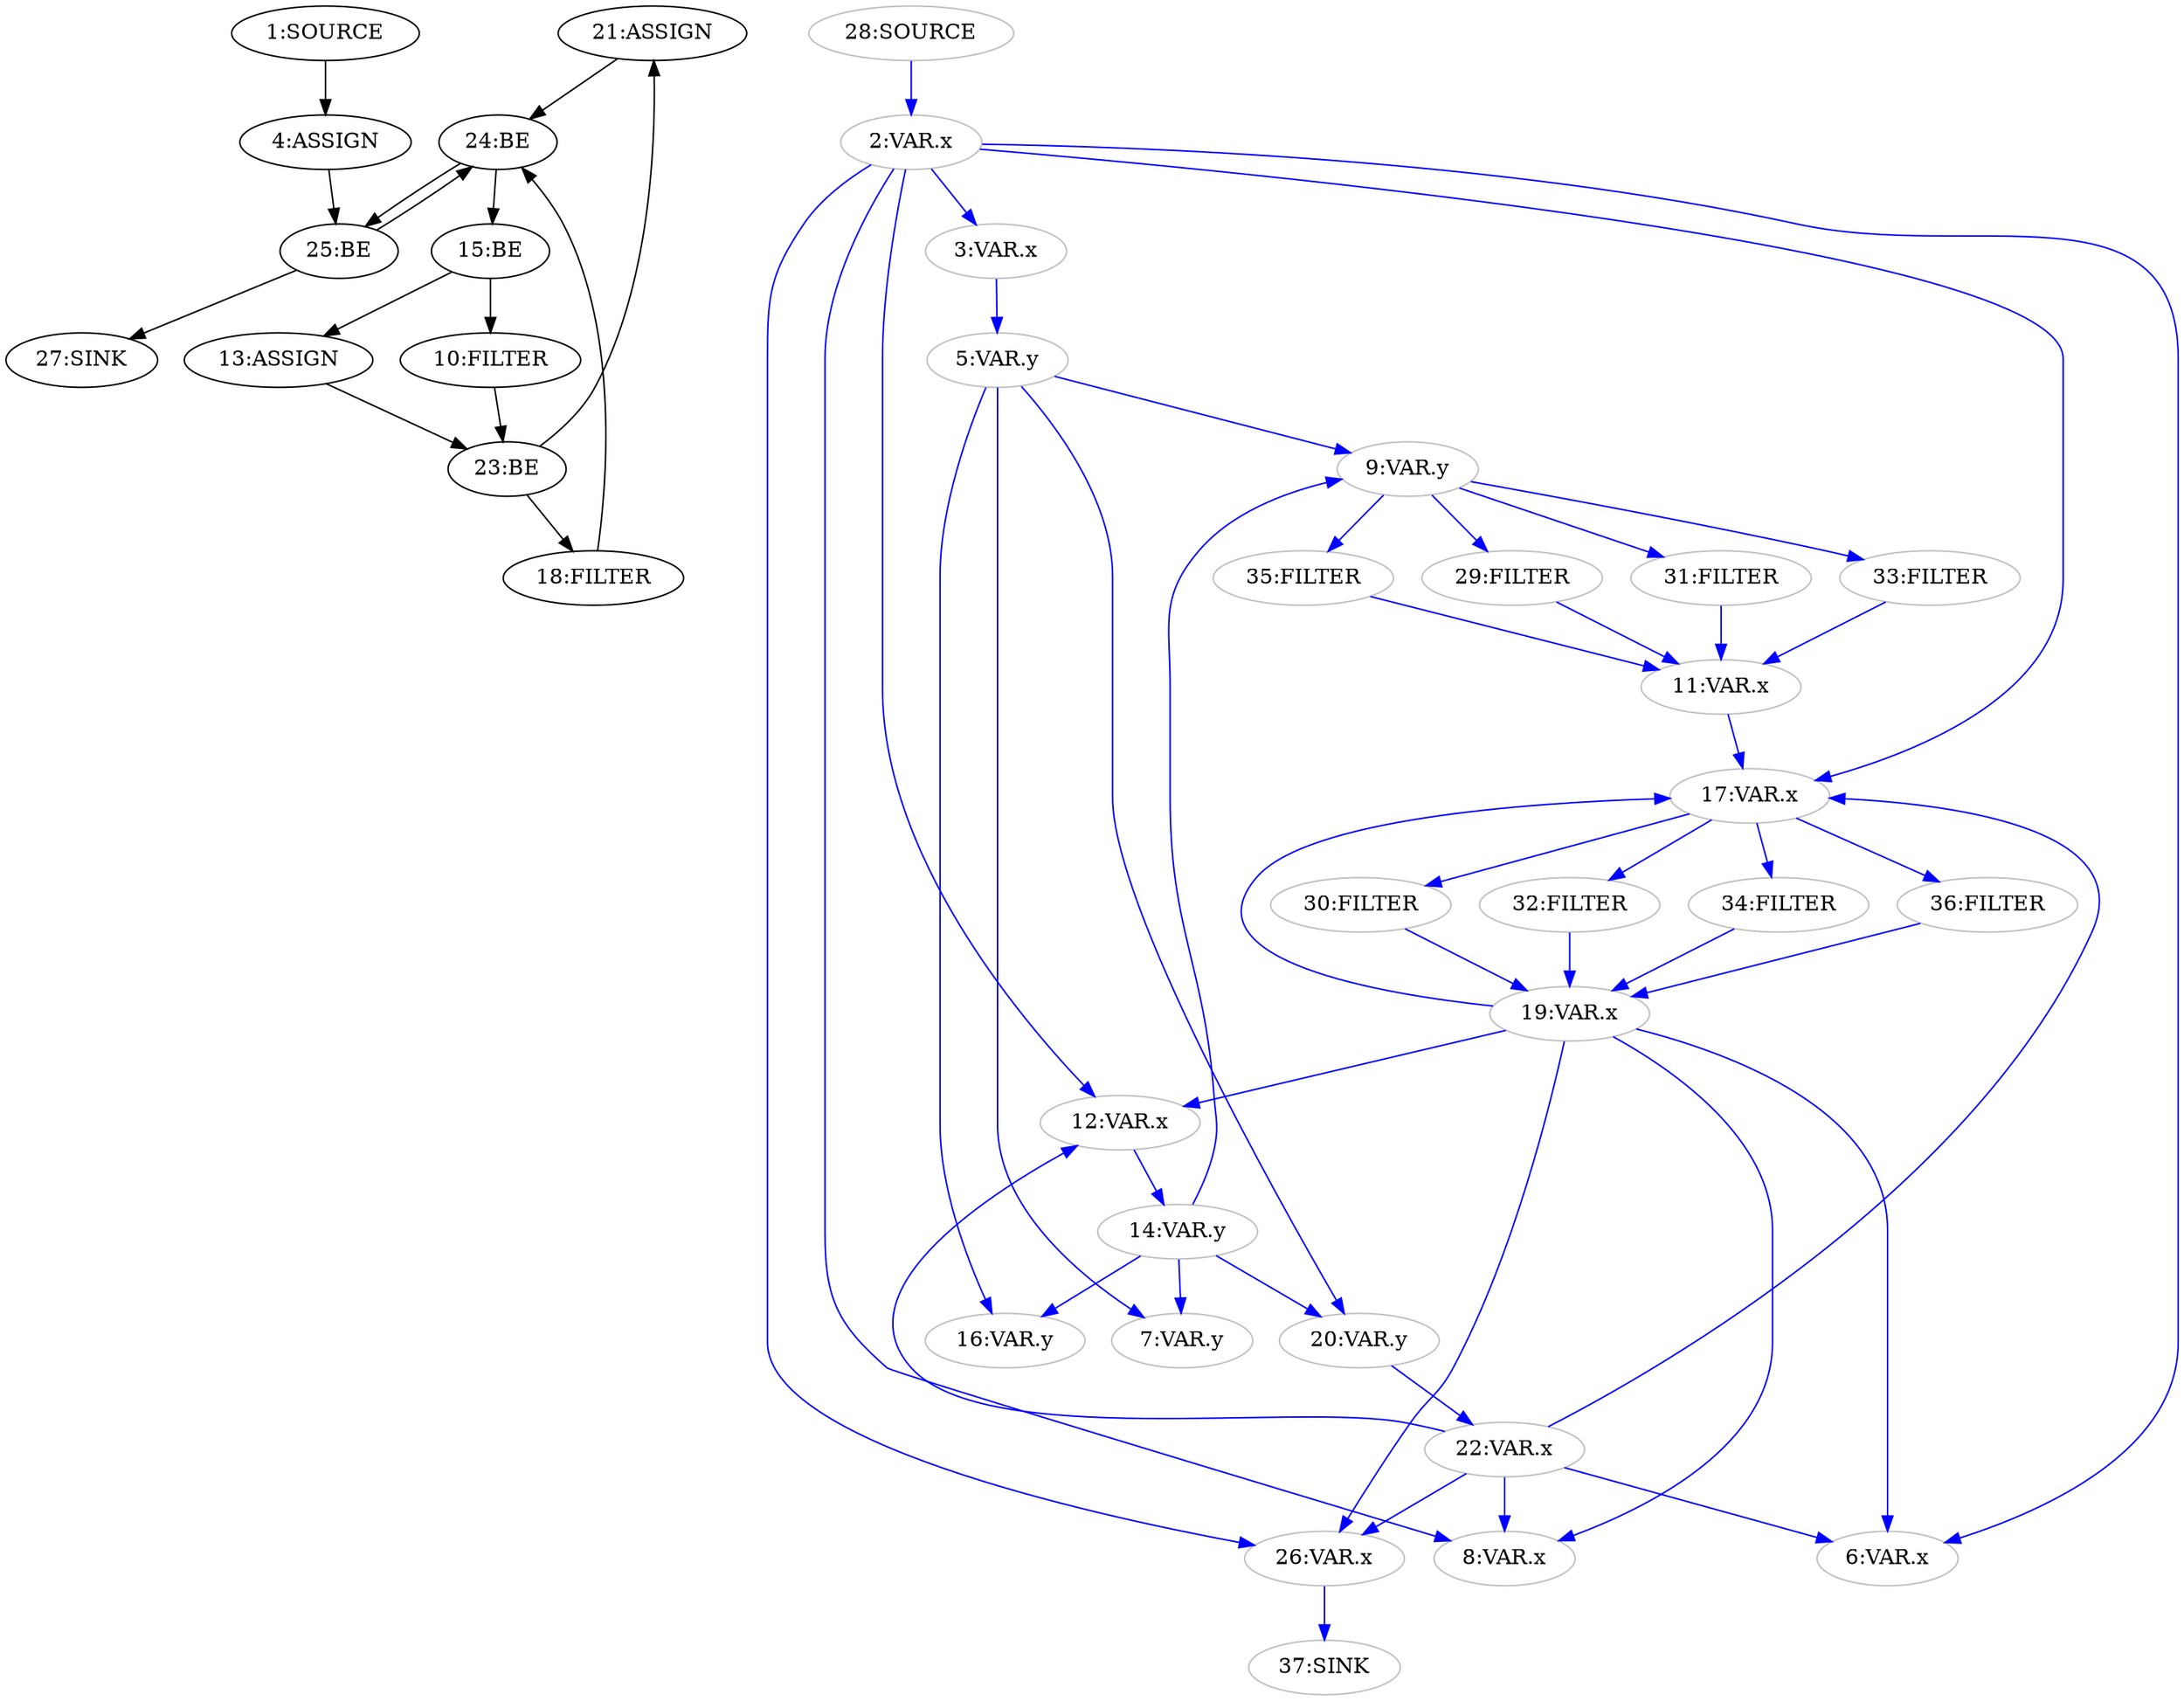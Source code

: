 digraph {
  n21 [label="21:ASSIGN"];
  n13 [label="13:ASSIGN"];
  n4 [label="4:ASSIGN"];
  n25 [label="25:BE"];
  n15 [label="15:BE"];
  n24 [label="24:BE"];
  n23 [label="23:BE"];
  n18 [label="18:FILTER"];
  n10 [label="10:FILTER"];
  n1 [label="1:SOURCE"];
  n27 [label="27:SINK"];
  n2 [label="2:VAR.x" color="grey"];
  n3 [label="3:VAR.x" color="grey"];
  n5 [label="5:VAR.y" color="grey"];
  n6 [label="6:VAR.x" color="grey"];
  n7 [label="7:VAR.y" color="grey"];
  n8 [label="8:VAR.x" color="grey"];
  n9 [label="9:VAR.y" color="grey"];
  n11 [label="11:VAR.x" color="grey"];
  n12 [label="12:VAR.x" color="grey"];
  n14 [label="14:VAR.y" color="grey"];
  n16 [label="16:VAR.y" color="grey"];
  n17 [label="17:VAR.x" color="grey"];
  n19 [label="19:VAR.x" color="grey"];
  n20 [label="20:VAR.y" color="grey"];
  n22 [label="22:VAR.x" color="grey"];
  n26 [label="26:VAR.x" color="grey"];
  n28 [label="28:SOURCE" color="grey"];
  n29 [label="29:FILTER" color="grey"];
  n30 [label="30:FILTER" color="grey"];
  n31 [label="31:FILTER" color="grey"];
  n32 [label="32:FILTER" color="grey"];
  n33 [label="33:FILTER" color="grey"];
  n34 [label="34:FILTER" color="grey"];
  n35 [label="35:FILTER" color="grey"];
  n36 [label="36:FILTER" color="grey"];
  n37 [label="37:SINK" color="grey"];
  n1 -> n4 [color="black"];
  n4 -> n25 [color="black"];
  n10 -> n23 [color="black"];
  n13 -> n23 [color="black"];
  n15 -> n10 [color="black"];
  n15 -> n13 [color="black"];
  n18 -> n24 [color="black"];
  n21 -> n24 [color="black"];
  n23 -> n18 [color="black"];
  n23 -> n21 [color="black"];
  n24 -> n15 [color="black"];
  n24 -> n25 [color="black"];
  n25 -> n24 [color="black"];
  n25 -> n27 [color="black"];
  n2 -> n3 [color="blue"];
  n2 -> n6 [color="blue"];
  n2 -> n8 [color="blue"];
  n2 -> n12 [color="blue"];
  n2 -> n17 [color="blue"];
  n2 -> n26 [color="blue"];
  n3 -> n5 [color="blue"];
  n5 -> n7 [color="blue"];
  n5 -> n9 [color="blue"];
  n5 -> n16 [color="blue"];
  n5 -> n20 [color="blue"];
  n9 -> n29 [color="blue"];
  n9 -> n31 [color="blue"];
  n9 -> n33 [color="blue"];
  n9 -> n35 [color="blue"];
  n11 -> n17 [color="blue"];
  n12 -> n14 [color="blue"];
  n14 -> n7 [color="blue"];
  n14 -> n9 [color="blue"];
  n14 -> n16 [color="blue"];
  n14 -> n20 [color="blue"];
  n17 -> n30 [color="blue"];
  n17 -> n32 [color="blue"];
  n17 -> n34 [color="blue"];
  n17 -> n36 [color="blue"];
  n19 -> n6 [color="blue"];
  n19 -> n8 [color="blue"];
  n19 -> n12 [color="blue"];
  n19 -> n17 [color="blue"];
  n19 -> n26 [color="blue"];
  n20 -> n22 [color="blue"];
  n22 -> n6 [color="blue"];
  n22 -> n8 [color="blue"];
  n22 -> n12 [color="blue"];
  n22 -> n17 [color="blue"];
  n22 -> n26 [color="blue"];
  n26 -> n37 [color="blue"];
  n28 -> n2 [color="blue"];
  n29 -> n11 [color="blue"];
  n30 -> n19 [color="blue"];
  n31 -> n11 [color="blue"];
  n32 -> n19 [color="blue"];
  n33 -> n11 [color="blue"];
  n34 -> n19 [color="blue"];
  n35 -> n11 [color="blue"];
  n36 -> n19 [color="blue"];
}
